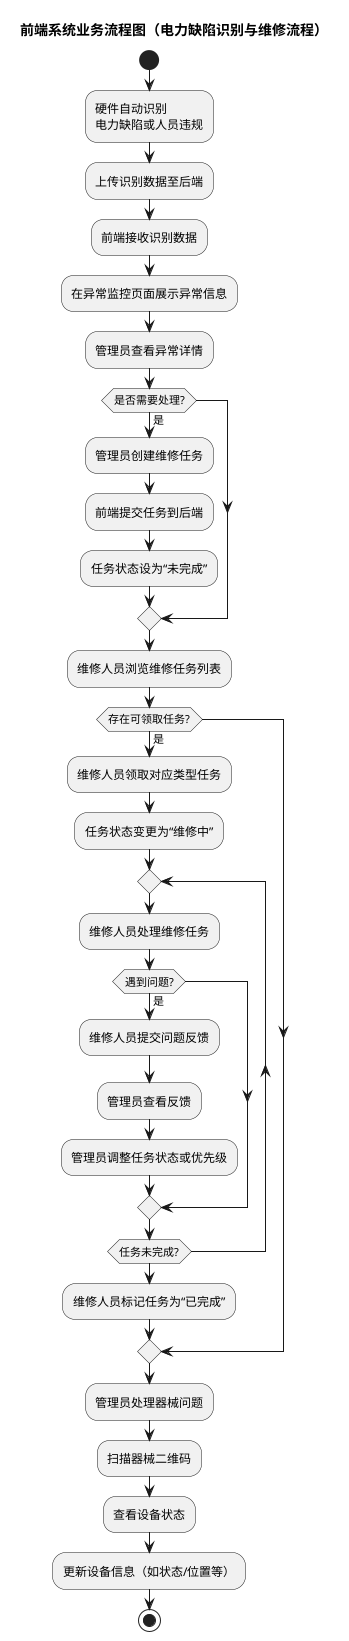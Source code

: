 @startuml
title 前端系统业务流程图（电力缺陷识别与维修流程）

start

:硬件自动识别\n电力缺陷或人员违规;
:上传识别数据至后端;
:前端接收识别数据;
:在异常监控页面展示异常信息;

:管理员查看异常详情;
if (是否需要处理?) then (是)
  :管理员创建维修任务;
  :前端提交任务到后端;
  :任务状态设为“未完成”;
endif

:维修人员浏览维修任务列表;
if (存在可领取任务?) then (是)
  :维修人员领取对应类型任务;
  :任务状态变更为“维修中”;

  repeat
    :维修人员处理维修任务;
    if (遇到问题?) then (是)
      :维修人员提交问题反馈;
      :管理员查看反馈;
      :管理员调整任务状态或优先级;
    endif
  repeat while (任务未完成?)

  :维修人员标记任务为“已完成”;
endif

:管理员处理器械问题;
:扫描器械二维码;
:查看设备状态;
:更新设备信息（如状态/位置等）;

stop
@enduml
